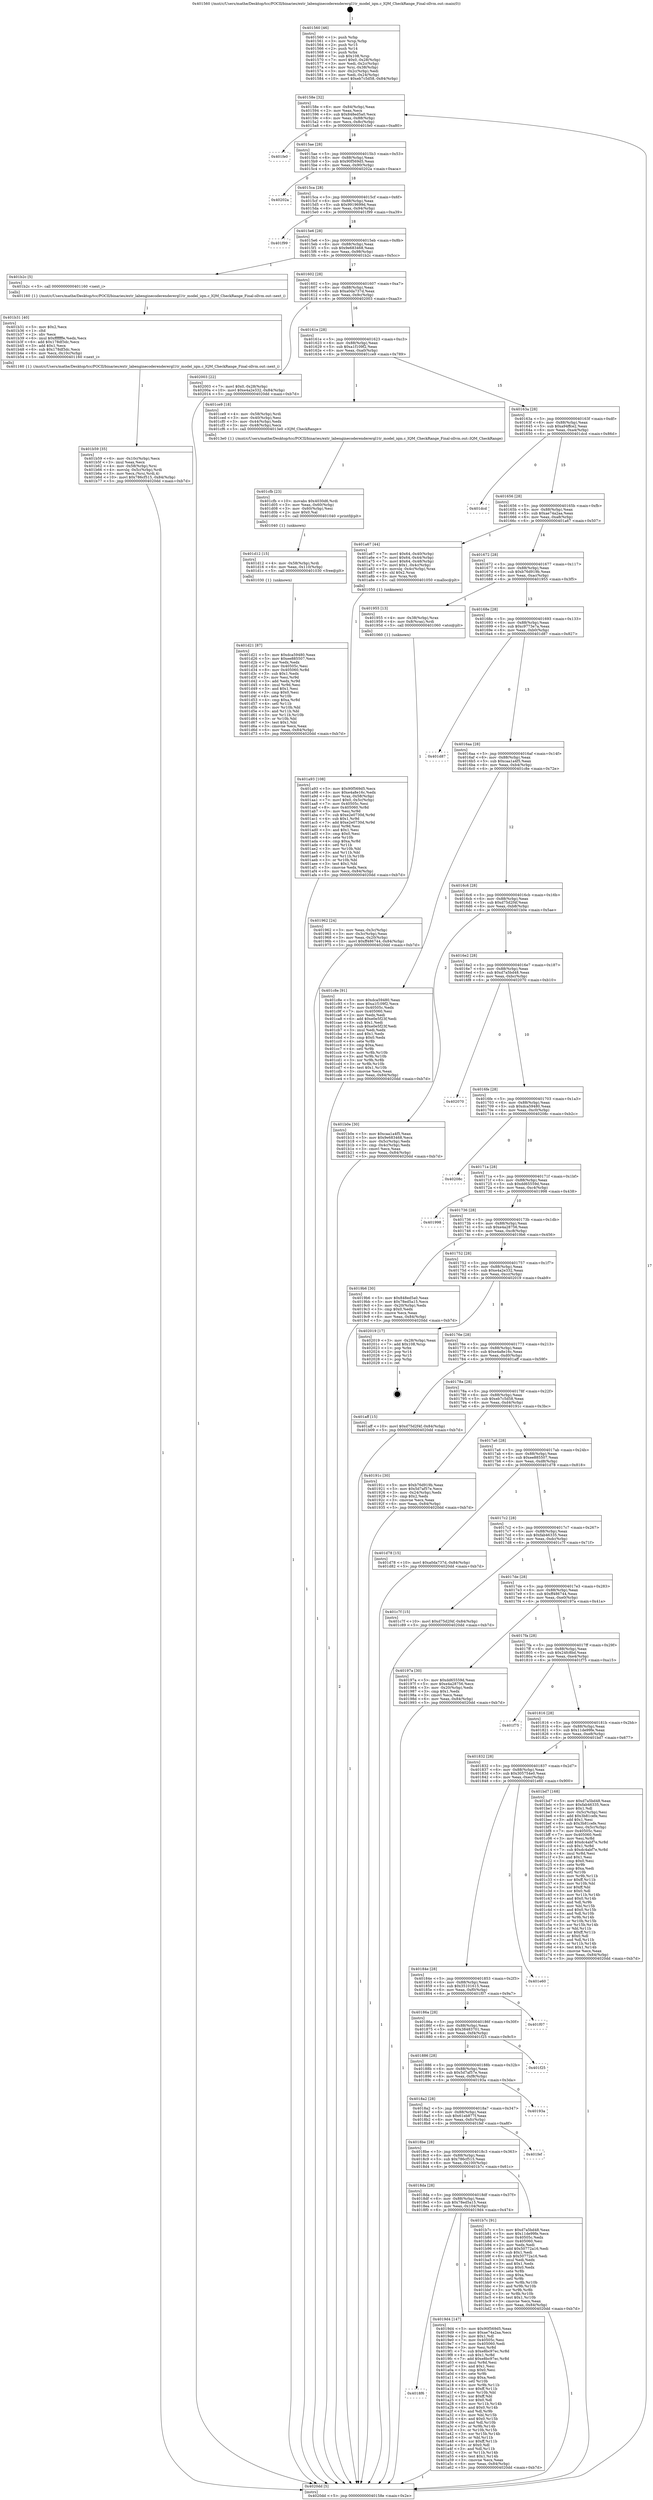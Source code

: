 digraph "0x401560" {
  label = "0x401560 (/mnt/c/Users/mathe/Desktop/tcc/POCII/binaries/extr_labenginecoderenderergl1tr_model_iqm.c_IQM_CheckRange_Final-ollvm.out::main(0))"
  labelloc = "t"
  node[shape=record]

  Entry [label="",width=0.3,height=0.3,shape=circle,fillcolor=black,style=filled]
  "0x40158e" [label="{
     0x40158e [32]\l
     | [instrs]\l
     &nbsp;&nbsp;0x40158e \<+6\>: mov -0x84(%rbp),%eax\l
     &nbsp;&nbsp;0x401594 \<+2\>: mov %eax,%ecx\l
     &nbsp;&nbsp;0x401596 \<+6\>: sub $0x848ed5a0,%ecx\l
     &nbsp;&nbsp;0x40159c \<+6\>: mov %eax,-0x88(%rbp)\l
     &nbsp;&nbsp;0x4015a2 \<+6\>: mov %ecx,-0x8c(%rbp)\l
     &nbsp;&nbsp;0x4015a8 \<+6\>: je 0000000000401fe0 \<main+0xa80\>\l
  }"]
  "0x401fe0" [label="{
     0x401fe0\l
  }", style=dashed]
  "0x4015ae" [label="{
     0x4015ae [28]\l
     | [instrs]\l
     &nbsp;&nbsp;0x4015ae \<+5\>: jmp 00000000004015b3 \<main+0x53\>\l
     &nbsp;&nbsp;0x4015b3 \<+6\>: mov -0x88(%rbp),%eax\l
     &nbsp;&nbsp;0x4015b9 \<+5\>: sub $0x90f569d5,%eax\l
     &nbsp;&nbsp;0x4015be \<+6\>: mov %eax,-0x90(%rbp)\l
     &nbsp;&nbsp;0x4015c4 \<+6\>: je 000000000040202a \<main+0xaca\>\l
  }"]
  Exit [label="",width=0.3,height=0.3,shape=circle,fillcolor=black,style=filled,peripheries=2]
  "0x40202a" [label="{
     0x40202a\l
  }", style=dashed]
  "0x4015ca" [label="{
     0x4015ca [28]\l
     | [instrs]\l
     &nbsp;&nbsp;0x4015ca \<+5\>: jmp 00000000004015cf \<main+0x6f\>\l
     &nbsp;&nbsp;0x4015cf \<+6\>: mov -0x88(%rbp),%eax\l
     &nbsp;&nbsp;0x4015d5 \<+5\>: sub $0x9919699d,%eax\l
     &nbsp;&nbsp;0x4015da \<+6\>: mov %eax,-0x94(%rbp)\l
     &nbsp;&nbsp;0x4015e0 \<+6\>: je 0000000000401f99 \<main+0xa39\>\l
  }"]
  "0x401d21" [label="{
     0x401d21 [87]\l
     | [instrs]\l
     &nbsp;&nbsp;0x401d21 \<+5\>: mov $0xdca59480,%eax\l
     &nbsp;&nbsp;0x401d26 \<+5\>: mov $0xee885507,%ecx\l
     &nbsp;&nbsp;0x401d2b \<+2\>: xor %edx,%edx\l
     &nbsp;&nbsp;0x401d2d \<+7\>: mov 0x40505c,%esi\l
     &nbsp;&nbsp;0x401d34 \<+8\>: mov 0x405060,%r8d\l
     &nbsp;&nbsp;0x401d3c \<+3\>: sub $0x1,%edx\l
     &nbsp;&nbsp;0x401d3f \<+3\>: mov %esi,%r9d\l
     &nbsp;&nbsp;0x401d42 \<+3\>: add %edx,%r9d\l
     &nbsp;&nbsp;0x401d45 \<+4\>: imul %r9d,%esi\l
     &nbsp;&nbsp;0x401d49 \<+3\>: and $0x1,%esi\l
     &nbsp;&nbsp;0x401d4c \<+3\>: cmp $0x0,%esi\l
     &nbsp;&nbsp;0x401d4f \<+4\>: sete %r10b\l
     &nbsp;&nbsp;0x401d53 \<+4\>: cmp $0xa,%r8d\l
     &nbsp;&nbsp;0x401d57 \<+4\>: setl %r11b\l
     &nbsp;&nbsp;0x401d5b \<+3\>: mov %r10b,%bl\l
     &nbsp;&nbsp;0x401d5e \<+3\>: and %r11b,%bl\l
     &nbsp;&nbsp;0x401d61 \<+3\>: xor %r11b,%r10b\l
     &nbsp;&nbsp;0x401d64 \<+3\>: or %r10b,%bl\l
     &nbsp;&nbsp;0x401d67 \<+3\>: test $0x1,%bl\l
     &nbsp;&nbsp;0x401d6a \<+3\>: cmovne %ecx,%eax\l
     &nbsp;&nbsp;0x401d6d \<+6\>: mov %eax,-0x84(%rbp)\l
     &nbsp;&nbsp;0x401d73 \<+5\>: jmp 00000000004020dd \<main+0xb7d\>\l
  }"]
  "0x401f99" [label="{
     0x401f99\l
  }", style=dashed]
  "0x4015e6" [label="{
     0x4015e6 [28]\l
     | [instrs]\l
     &nbsp;&nbsp;0x4015e6 \<+5\>: jmp 00000000004015eb \<main+0x8b\>\l
     &nbsp;&nbsp;0x4015eb \<+6\>: mov -0x88(%rbp),%eax\l
     &nbsp;&nbsp;0x4015f1 \<+5\>: sub $0x9e683468,%eax\l
     &nbsp;&nbsp;0x4015f6 \<+6\>: mov %eax,-0x98(%rbp)\l
     &nbsp;&nbsp;0x4015fc \<+6\>: je 0000000000401b2c \<main+0x5cc\>\l
  }"]
  "0x401d12" [label="{
     0x401d12 [15]\l
     | [instrs]\l
     &nbsp;&nbsp;0x401d12 \<+4\>: mov -0x58(%rbp),%rdi\l
     &nbsp;&nbsp;0x401d16 \<+6\>: mov %eax,-0x110(%rbp)\l
     &nbsp;&nbsp;0x401d1c \<+5\>: call 0000000000401030 \<free@plt\>\l
     | [calls]\l
     &nbsp;&nbsp;0x401030 \{1\} (unknown)\l
  }"]
  "0x401b2c" [label="{
     0x401b2c [5]\l
     | [instrs]\l
     &nbsp;&nbsp;0x401b2c \<+5\>: call 0000000000401160 \<next_i\>\l
     | [calls]\l
     &nbsp;&nbsp;0x401160 \{1\} (/mnt/c/Users/mathe/Desktop/tcc/POCII/binaries/extr_labenginecoderenderergl1tr_model_iqm.c_IQM_CheckRange_Final-ollvm.out::next_i)\l
  }"]
  "0x401602" [label="{
     0x401602 [28]\l
     | [instrs]\l
     &nbsp;&nbsp;0x401602 \<+5\>: jmp 0000000000401607 \<main+0xa7\>\l
     &nbsp;&nbsp;0x401607 \<+6\>: mov -0x88(%rbp),%eax\l
     &nbsp;&nbsp;0x40160d \<+5\>: sub $0xa0da737d,%eax\l
     &nbsp;&nbsp;0x401612 \<+6\>: mov %eax,-0x9c(%rbp)\l
     &nbsp;&nbsp;0x401618 \<+6\>: je 0000000000402003 \<main+0xaa3\>\l
  }"]
  "0x401cfb" [label="{
     0x401cfb [23]\l
     | [instrs]\l
     &nbsp;&nbsp;0x401cfb \<+10\>: movabs $0x4030d6,%rdi\l
     &nbsp;&nbsp;0x401d05 \<+3\>: mov %eax,-0x60(%rbp)\l
     &nbsp;&nbsp;0x401d08 \<+3\>: mov -0x60(%rbp),%esi\l
     &nbsp;&nbsp;0x401d0b \<+2\>: mov $0x0,%al\l
     &nbsp;&nbsp;0x401d0d \<+5\>: call 0000000000401040 \<printf@plt\>\l
     | [calls]\l
     &nbsp;&nbsp;0x401040 \{1\} (unknown)\l
  }"]
  "0x402003" [label="{
     0x402003 [22]\l
     | [instrs]\l
     &nbsp;&nbsp;0x402003 \<+7\>: movl $0x0,-0x28(%rbp)\l
     &nbsp;&nbsp;0x40200a \<+10\>: movl $0xe4a2e332,-0x84(%rbp)\l
     &nbsp;&nbsp;0x402014 \<+5\>: jmp 00000000004020dd \<main+0xb7d\>\l
  }"]
  "0x40161e" [label="{
     0x40161e [28]\l
     | [instrs]\l
     &nbsp;&nbsp;0x40161e \<+5\>: jmp 0000000000401623 \<main+0xc3\>\l
     &nbsp;&nbsp;0x401623 \<+6\>: mov -0x88(%rbp),%eax\l
     &nbsp;&nbsp;0x401629 \<+5\>: sub $0xa1f109f2,%eax\l
     &nbsp;&nbsp;0x40162e \<+6\>: mov %eax,-0xa0(%rbp)\l
     &nbsp;&nbsp;0x401634 \<+6\>: je 0000000000401ce9 \<main+0x789\>\l
  }"]
  "0x401b59" [label="{
     0x401b59 [35]\l
     | [instrs]\l
     &nbsp;&nbsp;0x401b59 \<+6\>: mov -0x10c(%rbp),%ecx\l
     &nbsp;&nbsp;0x401b5f \<+3\>: imul %eax,%ecx\l
     &nbsp;&nbsp;0x401b62 \<+4\>: mov -0x58(%rbp),%rsi\l
     &nbsp;&nbsp;0x401b66 \<+4\>: movslq -0x5c(%rbp),%rdi\l
     &nbsp;&nbsp;0x401b6a \<+3\>: mov %ecx,(%rsi,%rdi,4)\l
     &nbsp;&nbsp;0x401b6d \<+10\>: movl $0x786cf515,-0x84(%rbp)\l
     &nbsp;&nbsp;0x401b77 \<+5\>: jmp 00000000004020dd \<main+0xb7d\>\l
  }"]
  "0x401ce9" [label="{
     0x401ce9 [18]\l
     | [instrs]\l
     &nbsp;&nbsp;0x401ce9 \<+4\>: mov -0x58(%rbp),%rdi\l
     &nbsp;&nbsp;0x401ced \<+3\>: mov -0x40(%rbp),%esi\l
     &nbsp;&nbsp;0x401cf0 \<+3\>: mov -0x44(%rbp),%edx\l
     &nbsp;&nbsp;0x401cf3 \<+3\>: mov -0x48(%rbp),%ecx\l
     &nbsp;&nbsp;0x401cf6 \<+5\>: call 00000000004013e0 \<IQM_CheckRange\>\l
     | [calls]\l
     &nbsp;&nbsp;0x4013e0 \{1\} (/mnt/c/Users/mathe/Desktop/tcc/POCII/binaries/extr_labenginecoderenderergl1tr_model_iqm.c_IQM_CheckRange_Final-ollvm.out::IQM_CheckRange)\l
  }"]
  "0x40163a" [label="{
     0x40163a [28]\l
     | [instrs]\l
     &nbsp;&nbsp;0x40163a \<+5\>: jmp 000000000040163f \<main+0xdf\>\l
     &nbsp;&nbsp;0x40163f \<+6\>: mov -0x88(%rbp),%eax\l
     &nbsp;&nbsp;0x401645 \<+5\>: sub $0xa94ffce2,%eax\l
     &nbsp;&nbsp;0x40164a \<+6\>: mov %eax,-0xa4(%rbp)\l
     &nbsp;&nbsp;0x401650 \<+6\>: je 0000000000401dcd \<main+0x86d\>\l
  }"]
  "0x401b31" [label="{
     0x401b31 [40]\l
     | [instrs]\l
     &nbsp;&nbsp;0x401b31 \<+5\>: mov $0x2,%ecx\l
     &nbsp;&nbsp;0x401b36 \<+1\>: cltd\l
     &nbsp;&nbsp;0x401b37 \<+2\>: idiv %ecx\l
     &nbsp;&nbsp;0x401b39 \<+6\>: imul $0xfffffffe,%edx,%ecx\l
     &nbsp;&nbsp;0x401b3f \<+6\>: add $0x178df3dc,%ecx\l
     &nbsp;&nbsp;0x401b45 \<+3\>: add $0x1,%ecx\l
     &nbsp;&nbsp;0x401b48 \<+6\>: sub $0x178df3dc,%ecx\l
     &nbsp;&nbsp;0x401b4e \<+6\>: mov %ecx,-0x10c(%rbp)\l
     &nbsp;&nbsp;0x401b54 \<+5\>: call 0000000000401160 \<next_i\>\l
     | [calls]\l
     &nbsp;&nbsp;0x401160 \{1\} (/mnt/c/Users/mathe/Desktop/tcc/POCII/binaries/extr_labenginecoderenderergl1tr_model_iqm.c_IQM_CheckRange_Final-ollvm.out::next_i)\l
  }"]
  "0x401dcd" [label="{
     0x401dcd\l
  }", style=dashed]
  "0x401656" [label="{
     0x401656 [28]\l
     | [instrs]\l
     &nbsp;&nbsp;0x401656 \<+5\>: jmp 000000000040165b \<main+0xfb\>\l
     &nbsp;&nbsp;0x40165b \<+6\>: mov -0x88(%rbp),%eax\l
     &nbsp;&nbsp;0x401661 \<+5\>: sub $0xae74a2aa,%eax\l
     &nbsp;&nbsp;0x401666 \<+6\>: mov %eax,-0xa8(%rbp)\l
     &nbsp;&nbsp;0x40166c \<+6\>: je 0000000000401a67 \<main+0x507\>\l
  }"]
  "0x401a93" [label="{
     0x401a93 [108]\l
     | [instrs]\l
     &nbsp;&nbsp;0x401a93 \<+5\>: mov $0x90f569d5,%ecx\l
     &nbsp;&nbsp;0x401a98 \<+5\>: mov $0xe4a8e16c,%edx\l
     &nbsp;&nbsp;0x401a9d \<+4\>: mov %rax,-0x58(%rbp)\l
     &nbsp;&nbsp;0x401aa1 \<+7\>: movl $0x0,-0x5c(%rbp)\l
     &nbsp;&nbsp;0x401aa8 \<+7\>: mov 0x40505c,%esi\l
     &nbsp;&nbsp;0x401aaf \<+8\>: mov 0x405060,%r8d\l
     &nbsp;&nbsp;0x401ab7 \<+3\>: mov %esi,%r9d\l
     &nbsp;&nbsp;0x401aba \<+7\>: sub $0xe2e0730d,%r9d\l
     &nbsp;&nbsp;0x401ac1 \<+4\>: sub $0x1,%r9d\l
     &nbsp;&nbsp;0x401ac5 \<+7\>: add $0xe2e0730d,%r9d\l
     &nbsp;&nbsp;0x401acc \<+4\>: imul %r9d,%esi\l
     &nbsp;&nbsp;0x401ad0 \<+3\>: and $0x1,%esi\l
     &nbsp;&nbsp;0x401ad3 \<+3\>: cmp $0x0,%esi\l
     &nbsp;&nbsp;0x401ad6 \<+4\>: sete %r10b\l
     &nbsp;&nbsp;0x401ada \<+4\>: cmp $0xa,%r8d\l
     &nbsp;&nbsp;0x401ade \<+4\>: setl %r11b\l
     &nbsp;&nbsp;0x401ae2 \<+3\>: mov %r10b,%bl\l
     &nbsp;&nbsp;0x401ae5 \<+3\>: and %r11b,%bl\l
     &nbsp;&nbsp;0x401ae8 \<+3\>: xor %r11b,%r10b\l
     &nbsp;&nbsp;0x401aeb \<+3\>: or %r10b,%bl\l
     &nbsp;&nbsp;0x401aee \<+3\>: test $0x1,%bl\l
     &nbsp;&nbsp;0x401af1 \<+3\>: cmovne %edx,%ecx\l
     &nbsp;&nbsp;0x401af4 \<+6\>: mov %ecx,-0x84(%rbp)\l
     &nbsp;&nbsp;0x401afa \<+5\>: jmp 00000000004020dd \<main+0xb7d\>\l
  }"]
  "0x401a67" [label="{
     0x401a67 [44]\l
     | [instrs]\l
     &nbsp;&nbsp;0x401a67 \<+7\>: movl $0x64,-0x40(%rbp)\l
     &nbsp;&nbsp;0x401a6e \<+7\>: movl $0x64,-0x44(%rbp)\l
     &nbsp;&nbsp;0x401a75 \<+7\>: movl $0x64,-0x48(%rbp)\l
     &nbsp;&nbsp;0x401a7c \<+7\>: movl $0x1,-0x4c(%rbp)\l
     &nbsp;&nbsp;0x401a83 \<+4\>: movslq -0x4c(%rbp),%rax\l
     &nbsp;&nbsp;0x401a87 \<+4\>: shl $0x2,%rax\l
     &nbsp;&nbsp;0x401a8b \<+3\>: mov %rax,%rdi\l
     &nbsp;&nbsp;0x401a8e \<+5\>: call 0000000000401050 \<malloc@plt\>\l
     | [calls]\l
     &nbsp;&nbsp;0x401050 \{1\} (unknown)\l
  }"]
  "0x401672" [label="{
     0x401672 [28]\l
     | [instrs]\l
     &nbsp;&nbsp;0x401672 \<+5\>: jmp 0000000000401677 \<main+0x117\>\l
     &nbsp;&nbsp;0x401677 \<+6\>: mov -0x88(%rbp),%eax\l
     &nbsp;&nbsp;0x40167d \<+5\>: sub $0xb76d919b,%eax\l
     &nbsp;&nbsp;0x401682 \<+6\>: mov %eax,-0xac(%rbp)\l
     &nbsp;&nbsp;0x401688 \<+6\>: je 0000000000401955 \<main+0x3f5\>\l
  }"]
  "0x4018f6" [label="{
     0x4018f6\l
  }", style=dashed]
  "0x401955" [label="{
     0x401955 [13]\l
     | [instrs]\l
     &nbsp;&nbsp;0x401955 \<+4\>: mov -0x38(%rbp),%rax\l
     &nbsp;&nbsp;0x401959 \<+4\>: mov 0x8(%rax),%rdi\l
     &nbsp;&nbsp;0x40195d \<+5\>: call 0000000000401060 \<atoi@plt\>\l
     | [calls]\l
     &nbsp;&nbsp;0x401060 \{1\} (unknown)\l
  }"]
  "0x40168e" [label="{
     0x40168e [28]\l
     | [instrs]\l
     &nbsp;&nbsp;0x40168e \<+5\>: jmp 0000000000401693 \<main+0x133\>\l
     &nbsp;&nbsp;0x401693 \<+6\>: mov -0x88(%rbp),%eax\l
     &nbsp;&nbsp;0x401699 \<+5\>: sub $0xc9773e7a,%eax\l
     &nbsp;&nbsp;0x40169e \<+6\>: mov %eax,-0xb0(%rbp)\l
     &nbsp;&nbsp;0x4016a4 \<+6\>: je 0000000000401d87 \<main+0x827\>\l
  }"]
  "0x4019d4" [label="{
     0x4019d4 [147]\l
     | [instrs]\l
     &nbsp;&nbsp;0x4019d4 \<+5\>: mov $0x90f569d5,%eax\l
     &nbsp;&nbsp;0x4019d9 \<+5\>: mov $0xae74a2aa,%ecx\l
     &nbsp;&nbsp;0x4019de \<+2\>: mov $0x1,%dl\l
     &nbsp;&nbsp;0x4019e0 \<+7\>: mov 0x40505c,%esi\l
     &nbsp;&nbsp;0x4019e7 \<+7\>: mov 0x405060,%edi\l
     &nbsp;&nbsp;0x4019ee \<+3\>: mov %esi,%r8d\l
     &nbsp;&nbsp;0x4019f1 \<+7\>: sub $0xe8bc97ec,%r8d\l
     &nbsp;&nbsp;0x4019f8 \<+4\>: sub $0x1,%r8d\l
     &nbsp;&nbsp;0x4019fc \<+7\>: add $0xe8bc97ec,%r8d\l
     &nbsp;&nbsp;0x401a03 \<+4\>: imul %r8d,%esi\l
     &nbsp;&nbsp;0x401a07 \<+3\>: and $0x1,%esi\l
     &nbsp;&nbsp;0x401a0a \<+3\>: cmp $0x0,%esi\l
     &nbsp;&nbsp;0x401a0d \<+4\>: sete %r9b\l
     &nbsp;&nbsp;0x401a11 \<+3\>: cmp $0xa,%edi\l
     &nbsp;&nbsp;0x401a14 \<+4\>: setl %r10b\l
     &nbsp;&nbsp;0x401a18 \<+3\>: mov %r9b,%r11b\l
     &nbsp;&nbsp;0x401a1b \<+4\>: xor $0xff,%r11b\l
     &nbsp;&nbsp;0x401a1f \<+3\>: mov %r10b,%bl\l
     &nbsp;&nbsp;0x401a22 \<+3\>: xor $0xff,%bl\l
     &nbsp;&nbsp;0x401a25 \<+3\>: xor $0x0,%dl\l
     &nbsp;&nbsp;0x401a28 \<+3\>: mov %r11b,%r14b\l
     &nbsp;&nbsp;0x401a2b \<+4\>: and $0x0,%r14b\l
     &nbsp;&nbsp;0x401a2f \<+3\>: and %dl,%r9b\l
     &nbsp;&nbsp;0x401a32 \<+3\>: mov %bl,%r15b\l
     &nbsp;&nbsp;0x401a35 \<+4\>: and $0x0,%r15b\l
     &nbsp;&nbsp;0x401a39 \<+3\>: and %dl,%r10b\l
     &nbsp;&nbsp;0x401a3c \<+3\>: or %r9b,%r14b\l
     &nbsp;&nbsp;0x401a3f \<+3\>: or %r10b,%r15b\l
     &nbsp;&nbsp;0x401a42 \<+3\>: xor %r15b,%r14b\l
     &nbsp;&nbsp;0x401a45 \<+3\>: or %bl,%r11b\l
     &nbsp;&nbsp;0x401a48 \<+4\>: xor $0xff,%r11b\l
     &nbsp;&nbsp;0x401a4c \<+3\>: or $0x0,%dl\l
     &nbsp;&nbsp;0x401a4f \<+3\>: and %dl,%r11b\l
     &nbsp;&nbsp;0x401a52 \<+3\>: or %r11b,%r14b\l
     &nbsp;&nbsp;0x401a55 \<+4\>: test $0x1,%r14b\l
     &nbsp;&nbsp;0x401a59 \<+3\>: cmovne %ecx,%eax\l
     &nbsp;&nbsp;0x401a5c \<+6\>: mov %eax,-0x84(%rbp)\l
     &nbsp;&nbsp;0x401a62 \<+5\>: jmp 00000000004020dd \<main+0xb7d\>\l
  }"]
  "0x401d87" [label="{
     0x401d87\l
  }", style=dashed]
  "0x4016aa" [label="{
     0x4016aa [28]\l
     | [instrs]\l
     &nbsp;&nbsp;0x4016aa \<+5\>: jmp 00000000004016af \<main+0x14f\>\l
     &nbsp;&nbsp;0x4016af \<+6\>: mov -0x88(%rbp),%eax\l
     &nbsp;&nbsp;0x4016b5 \<+5\>: sub $0xcaa1a4f5,%eax\l
     &nbsp;&nbsp;0x4016ba \<+6\>: mov %eax,-0xb4(%rbp)\l
     &nbsp;&nbsp;0x4016c0 \<+6\>: je 0000000000401c8e \<main+0x72e\>\l
  }"]
  "0x4018da" [label="{
     0x4018da [28]\l
     | [instrs]\l
     &nbsp;&nbsp;0x4018da \<+5\>: jmp 00000000004018df \<main+0x37f\>\l
     &nbsp;&nbsp;0x4018df \<+6\>: mov -0x88(%rbp),%eax\l
     &nbsp;&nbsp;0x4018e5 \<+5\>: sub $0x78ed5a15,%eax\l
     &nbsp;&nbsp;0x4018ea \<+6\>: mov %eax,-0x104(%rbp)\l
     &nbsp;&nbsp;0x4018f0 \<+6\>: je 00000000004019d4 \<main+0x474\>\l
  }"]
  "0x401c8e" [label="{
     0x401c8e [91]\l
     | [instrs]\l
     &nbsp;&nbsp;0x401c8e \<+5\>: mov $0xdca59480,%eax\l
     &nbsp;&nbsp;0x401c93 \<+5\>: mov $0xa1f109f2,%ecx\l
     &nbsp;&nbsp;0x401c98 \<+7\>: mov 0x40505c,%edx\l
     &nbsp;&nbsp;0x401c9f \<+7\>: mov 0x405060,%esi\l
     &nbsp;&nbsp;0x401ca6 \<+2\>: mov %edx,%edi\l
     &nbsp;&nbsp;0x401ca8 \<+6\>: add $0xe0e5f23f,%edi\l
     &nbsp;&nbsp;0x401cae \<+3\>: sub $0x1,%edi\l
     &nbsp;&nbsp;0x401cb1 \<+6\>: sub $0xe0e5f23f,%edi\l
     &nbsp;&nbsp;0x401cb7 \<+3\>: imul %edi,%edx\l
     &nbsp;&nbsp;0x401cba \<+3\>: and $0x1,%edx\l
     &nbsp;&nbsp;0x401cbd \<+3\>: cmp $0x0,%edx\l
     &nbsp;&nbsp;0x401cc0 \<+4\>: sete %r8b\l
     &nbsp;&nbsp;0x401cc4 \<+3\>: cmp $0xa,%esi\l
     &nbsp;&nbsp;0x401cc7 \<+4\>: setl %r9b\l
     &nbsp;&nbsp;0x401ccb \<+3\>: mov %r8b,%r10b\l
     &nbsp;&nbsp;0x401cce \<+3\>: and %r9b,%r10b\l
     &nbsp;&nbsp;0x401cd1 \<+3\>: xor %r9b,%r8b\l
     &nbsp;&nbsp;0x401cd4 \<+3\>: or %r8b,%r10b\l
     &nbsp;&nbsp;0x401cd7 \<+4\>: test $0x1,%r10b\l
     &nbsp;&nbsp;0x401cdb \<+3\>: cmovne %ecx,%eax\l
     &nbsp;&nbsp;0x401cde \<+6\>: mov %eax,-0x84(%rbp)\l
     &nbsp;&nbsp;0x401ce4 \<+5\>: jmp 00000000004020dd \<main+0xb7d\>\l
  }"]
  "0x4016c6" [label="{
     0x4016c6 [28]\l
     | [instrs]\l
     &nbsp;&nbsp;0x4016c6 \<+5\>: jmp 00000000004016cb \<main+0x16b\>\l
     &nbsp;&nbsp;0x4016cb \<+6\>: mov -0x88(%rbp),%eax\l
     &nbsp;&nbsp;0x4016d1 \<+5\>: sub $0xd75d2f4f,%eax\l
     &nbsp;&nbsp;0x4016d6 \<+6\>: mov %eax,-0xb8(%rbp)\l
     &nbsp;&nbsp;0x4016dc \<+6\>: je 0000000000401b0e \<main+0x5ae\>\l
  }"]
  "0x401b7c" [label="{
     0x401b7c [91]\l
     | [instrs]\l
     &nbsp;&nbsp;0x401b7c \<+5\>: mov $0xd7a5bd48,%eax\l
     &nbsp;&nbsp;0x401b81 \<+5\>: mov $0x11de99fe,%ecx\l
     &nbsp;&nbsp;0x401b86 \<+7\>: mov 0x40505c,%edx\l
     &nbsp;&nbsp;0x401b8d \<+7\>: mov 0x405060,%esi\l
     &nbsp;&nbsp;0x401b94 \<+2\>: mov %edx,%edi\l
     &nbsp;&nbsp;0x401b96 \<+6\>: add $0x50772a16,%edi\l
     &nbsp;&nbsp;0x401b9c \<+3\>: sub $0x1,%edi\l
     &nbsp;&nbsp;0x401b9f \<+6\>: sub $0x50772a16,%edi\l
     &nbsp;&nbsp;0x401ba5 \<+3\>: imul %edi,%edx\l
     &nbsp;&nbsp;0x401ba8 \<+3\>: and $0x1,%edx\l
     &nbsp;&nbsp;0x401bab \<+3\>: cmp $0x0,%edx\l
     &nbsp;&nbsp;0x401bae \<+4\>: sete %r8b\l
     &nbsp;&nbsp;0x401bb2 \<+3\>: cmp $0xa,%esi\l
     &nbsp;&nbsp;0x401bb5 \<+4\>: setl %r9b\l
     &nbsp;&nbsp;0x401bb9 \<+3\>: mov %r8b,%r10b\l
     &nbsp;&nbsp;0x401bbc \<+3\>: and %r9b,%r10b\l
     &nbsp;&nbsp;0x401bbf \<+3\>: xor %r9b,%r8b\l
     &nbsp;&nbsp;0x401bc2 \<+3\>: or %r8b,%r10b\l
     &nbsp;&nbsp;0x401bc5 \<+4\>: test $0x1,%r10b\l
     &nbsp;&nbsp;0x401bc9 \<+3\>: cmovne %ecx,%eax\l
     &nbsp;&nbsp;0x401bcc \<+6\>: mov %eax,-0x84(%rbp)\l
     &nbsp;&nbsp;0x401bd2 \<+5\>: jmp 00000000004020dd \<main+0xb7d\>\l
  }"]
  "0x401b0e" [label="{
     0x401b0e [30]\l
     | [instrs]\l
     &nbsp;&nbsp;0x401b0e \<+5\>: mov $0xcaa1a4f5,%eax\l
     &nbsp;&nbsp;0x401b13 \<+5\>: mov $0x9e683468,%ecx\l
     &nbsp;&nbsp;0x401b18 \<+3\>: mov -0x5c(%rbp),%edx\l
     &nbsp;&nbsp;0x401b1b \<+3\>: cmp -0x4c(%rbp),%edx\l
     &nbsp;&nbsp;0x401b1e \<+3\>: cmovl %ecx,%eax\l
     &nbsp;&nbsp;0x401b21 \<+6\>: mov %eax,-0x84(%rbp)\l
     &nbsp;&nbsp;0x401b27 \<+5\>: jmp 00000000004020dd \<main+0xb7d\>\l
  }"]
  "0x4016e2" [label="{
     0x4016e2 [28]\l
     | [instrs]\l
     &nbsp;&nbsp;0x4016e2 \<+5\>: jmp 00000000004016e7 \<main+0x187\>\l
     &nbsp;&nbsp;0x4016e7 \<+6\>: mov -0x88(%rbp),%eax\l
     &nbsp;&nbsp;0x4016ed \<+5\>: sub $0xd7a5bd48,%eax\l
     &nbsp;&nbsp;0x4016f2 \<+6\>: mov %eax,-0xbc(%rbp)\l
     &nbsp;&nbsp;0x4016f8 \<+6\>: je 0000000000402070 \<main+0xb10\>\l
  }"]
  "0x4018be" [label="{
     0x4018be [28]\l
     | [instrs]\l
     &nbsp;&nbsp;0x4018be \<+5\>: jmp 00000000004018c3 \<main+0x363\>\l
     &nbsp;&nbsp;0x4018c3 \<+6\>: mov -0x88(%rbp),%eax\l
     &nbsp;&nbsp;0x4018c9 \<+5\>: sub $0x786cf515,%eax\l
     &nbsp;&nbsp;0x4018ce \<+6\>: mov %eax,-0x100(%rbp)\l
     &nbsp;&nbsp;0x4018d4 \<+6\>: je 0000000000401b7c \<main+0x61c\>\l
  }"]
  "0x402070" [label="{
     0x402070\l
  }", style=dashed]
  "0x4016fe" [label="{
     0x4016fe [28]\l
     | [instrs]\l
     &nbsp;&nbsp;0x4016fe \<+5\>: jmp 0000000000401703 \<main+0x1a3\>\l
     &nbsp;&nbsp;0x401703 \<+6\>: mov -0x88(%rbp),%eax\l
     &nbsp;&nbsp;0x401709 \<+5\>: sub $0xdca59480,%eax\l
     &nbsp;&nbsp;0x40170e \<+6\>: mov %eax,-0xc0(%rbp)\l
     &nbsp;&nbsp;0x401714 \<+6\>: je 000000000040208c \<main+0xb2c\>\l
  }"]
  "0x401fef" [label="{
     0x401fef\l
  }", style=dashed]
  "0x40208c" [label="{
     0x40208c\l
  }", style=dashed]
  "0x40171a" [label="{
     0x40171a [28]\l
     | [instrs]\l
     &nbsp;&nbsp;0x40171a \<+5\>: jmp 000000000040171f \<main+0x1bf\>\l
     &nbsp;&nbsp;0x40171f \<+6\>: mov -0x88(%rbp),%eax\l
     &nbsp;&nbsp;0x401725 \<+5\>: sub $0xdd65559d,%eax\l
     &nbsp;&nbsp;0x40172a \<+6\>: mov %eax,-0xc4(%rbp)\l
     &nbsp;&nbsp;0x401730 \<+6\>: je 0000000000401998 \<main+0x438\>\l
  }"]
  "0x4018a2" [label="{
     0x4018a2 [28]\l
     | [instrs]\l
     &nbsp;&nbsp;0x4018a2 \<+5\>: jmp 00000000004018a7 \<main+0x347\>\l
     &nbsp;&nbsp;0x4018a7 \<+6\>: mov -0x88(%rbp),%eax\l
     &nbsp;&nbsp;0x4018ad \<+5\>: sub $0x61eb877f,%eax\l
     &nbsp;&nbsp;0x4018b2 \<+6\>: mov %eax,-0xfc(%rbp)\l
     &nbsp;&nbsp;0x4018b8 \<+6\>: je 0000000000401fef \<main+0xa8f\>\l
  }"]
  "0x401998" [label="{
     0x401998\l
  }", style=dashed]
  "0x401736" [label="{
     0x401736 [28]\l
     | [instrs]\l
     &nbsp;&nbsp;0x401736 \<+5\>: jmp 000000000040173b \<main+0x1db\>\l
     &nbsp;&nbsp;0x40173b \<+6\>: mov -0x88(%rbp),%eax\l
     &nbsp;&nbsp;0x401741 \<+5\>: sub $0xe4a28756,%eax\l
     &nbsp;&nbsp;0x401746 \<+6\>: mov %eax,-0xc8(%rbp)\l
     &nbsp;&nbsp;0x40174c \<+6\>: je 00000000004019b6 \<main+0x456\>\l
  }"]
  "0x40193a" [label="{
     0x40193a\l
  }", style=dashed]
  "0x4019b6" [label="{
     0x4019b6 [30]\l
     | [instrs]\l
     &nbsp;&nbsp;0x4019b6 \<+5\>: mov $0x848ed5a0,%eax\l
     &nbsp;&nbsp;0x4019bb \<+5\>: mov $0x78ed5a15,%ecx\l
     &nbsp;&nbsp;0x4019c0 \<+3\>: mov -0x20(%rbp),%edx\l
     &nbsp;&nbsp;0x4019c3 \<+3\>: cmp $0x0,%edx\l
     &nbsp;&nbsp;0x4019c6 \<+3\>: cmove %ecx,%eax\l
     &nbsp;&nbsp;0x4019c9 \<+6\>: mov %eax,-0x84(%rbp)\l
     &nbsp;&nbsp;0x4019cf \<+5\>: jmp 00000000004020dd \<main+0xb7d\>\l
  }"]
  "0x401752" [label="{
     0x401752 [28]\l
     | [instrs]\l
     &nbsp;&nbsp;0x401752 \<+5\>: jmp 0000000000401757 \<main+0x1f7\>\l
     &nbsp;&nbsp;0x401757 \<+6\>: mov -0x88(%rbp),%eax\l
     &nbsp;&nbsp;0x40175d \<+5\>: sub $0xe4a2e332,%eax\l
     &nbsp;&nbsp;0x401762 \<+6\>: mov %eax,-0xcc(%rbp)\l
     &nbsp;&nbsp;0x401768 \<+6\>: je 0000000000402019 \<main+0xab9\>\l
  }"]
  "0x401886" [label="{
     0x401886 [28]\l
     | [instrs]\l
     &nbsp;&nbsp;0x401886 \<+5\>: jmp 000000000040188b \<main+0x32b\>\l
     &nbsp;&nbsp;0x40188b \<+6\>: mov -0x88(%rbp),%eax\l
     &nbsp;&nbsp;0x401891 \<+5\>: sub $0x5d7af57e,%eax\l
     &nbsp;&nbsp;0x401896 \<+6\>: mov %eax,-0xf8(%rbp)\l
     &nbsp;&nbsp;0x40189c \<+6\>: je 000000000040193a \<main+0x3da\>\l
  }"]
  "0x402019" [label="{
     0x402019 [17]\l
     | [instrs]\l
     &nbsp;&nbsp;0x402019 \<+3\>: mov -0x28(%rbp),%eax\l
     &nbsp;&nbsp;0x40201c \<+7\>: add $0x108,%rsp\l
     &nbsp;&nbsp;0x402023 \<+1\>: pop %rbx\l
     &nbsp;&nbsp;0x402024 \<+2\>: pop %r14\l
     &nbsp;&nbsp;0x402026 \<+2\>: pop %r15\l
     &nbsp;&nbsp;0x402028 \<+1\>: pop %rbp\l
     &nbsp;&nbsp;0x402029 \<+1\>: ret\l
  }"]
  "0x40176e" [label="{
     0x40176e [28]\l
     | [instrs]\l
     &nbsp;&nbsp;0x40176e \<+5\>: jmp 0000000000401773 \<main+0x213\>\l
     &nbsp;&nbsp;0x401773 \<+6\>: mov -0x88(%rbp),%eax\l
     &nbsp;&nbsp;0x401779 \<+5\>: sub $0xe4a8e16c,%eax\l
     &nbsp;&nbsp;0x40177e \<+6\>: mov %eax,-0xd0(%rbp)\l
     &nbsp;&nbsp;0x401784 \<+6\>: je 0000000000401aff \<main+0x59f\>\l
  }"]
  "0x401f25" [label="{
     0x401f25\l
  }", style=dashed]
  "0x401aff" [label="{
     0x401aff [15]\l
     | [instrs]\l
     &nbsp;&nbsp;0x401aff \<+10\>: movl $0xd75d2f4f,-0x84(%rbp)\l
     &nbsp;&nbsp;0x401b09 \<+5\>: jmp 00000000004020dd \<main+0xb7d\>\l
  }"]
  "0x40178a" [label="{
     0x40178a [28]\l
     | [instrs]\l
     &nbsp;&nbsp;0x40178a \<+5\>: jmp 000000000040178f \<main+0x22f\>\l
     &nbsp;&nbsp;0x40178f \<+6\>: mov -0x88(%rbp),%eax\l
     &nbsp;&nbsp;0x401795 \<+5\>: sub $0xeb7c5d58,%eax\l
     &nbsp;&nbsp;0x40179a \<+6\>: mov %eax,-0xd4(%rbp)\l
     &nbsp;&nbsp;0x4017a0 \<+6\>: je 000000000040191c \<main+0x3bc\>\l
  }"]
  "0x40186a" [label="{
     0x40186a [28]\l
     | [instrs]\l
     &nbsp;&nbsp;0x40186a \<+5\>: jmp 000000000040186f \<main+0x30f\>\l
     &nbsp;&nbsp;0x40186f \<+6\>: mov -0x88(%rbp),%eax\l
     &nbsp;&nbsp;0x401875 \<+5\>: sub $0x38483701,%eax\l
     &nbsp;&nbsp;0x40187a \<+6\>: mov %eax,-0xf4(%rbp)\l
     &nbsp;&nbsp;0x401880 \<+6\>: je 0000000000401f25 \<main+0x9c5\>\l
  }"]
  "0x40191c" [label="{
     0x40191c [30]\l
     | [instrs]\l
     &nbsp;&nbsp;0x40191c \<+5\>: mov $0xb76d919b,%eax\l
     &nbsp;&nbsp;0x401921 \<+5\>: mov $0x5d7af57e,%ecx\l
     &nbsp;&nbsp;0x401926 \<+3\>: mov -0x24(%rbp),%edx\l
     &nbsp;&nbsp;0x401929 \<+3\>: cmp $0x2,%edx\l
     &nbsp;&nbsp;0x40192c \<+3\>: cmovne %ecx,%eax\l
     &nbsp;&nbsp;0x40192f \<+6\>: mov %eax,-0x84(%rbp)\l
     &nbsp;&nbsp;0x401935 \<+5\>: jmp 00000000004020dd \<main+0xb7d\>\l
  }"]
  "0x4017a6" [label="{
     0x4017a6 [28]\l
     | [instrs]\l
     &nbsp;&nbsp;0x4017a6 \<+5\>: jmp 00000000004017ab \<main+0x24b\>\l
     &nbsp;&nbsp;0x4017ab \<+6\>: mov -0x88(%rbp),%eax\l
     &nbsp;&nbsp;0x4017b1 \<+5\>: sub $0xee885507,%eax\l
     &nbsp;&nbsp;0x4017b6 \<+6\>: mov %eax,-0xd8(%rbp)\l
     &nbsp;&nbsp;0x4017bc \<+6\>: je 0000000000401d78 \<main+0x818\>\l
  }"]
  "0x4020dd" [label="{
     0x4020dd [5]\l
     | [instrs]\l
     &nbsp;&nbsp;0x4020dd \<+5\>: jmp 000000000040158e \<main+0x2e\>\l
  }"]
  "0x401560" [label="{
     0x401560 [46]\l
     | [instrs]\l
     &nbsp;&nbsp;0x401560 \<+1\>: push %rbp\l
     &nbsp;&nbsp;0x401561 \<+3\>: mov %rsp,%rbp\l
     &nbsp;&nbsp;0x401564 \<+2\>: push %r15\l
     &nbsp;&nbsp;0x401566 \<+2\>: push %r14\l
     &nbsp;&nbsp;0x401568 \<+1\>: push %rbx\l
     &nbsp;&nbsp;0x401569 \<+7\>: sub $0x108,%rsp\l
     &nbsp;&nbsp;0x401570 \<+7\>: movl $0x0,-0x28(%rbp)\l
     &nbsp;&nbsp;0x401577 \<+3\>: mov %edi,-0x2c(%rbp)\l
     &nbsp;&nbsp;0x40157a \<+4\>: mov %rsi,-0x38(%rbp)\l
     &nbsp;&nbsp;0x40157e \<+3\>: mov -0x2c(%rbp),%edi\l
     &nbsp;&nbsp;0x401581 \<+3\>: mov %edi,-0x24(%rbp)\l
     &nbsp;&nbsp;0x401584 \<+10\>: movl $0xeb7c5d58,-0x84(%rbp)\l
  }"]
  "0x401962" [label="{
     0x401962 [24]\l
     | [instrs]\l
     &nbsp;&nbsp;0x401962 \<+3\>: mov %eax,-0x3c(%rbp)\l
     &nbsp;&nbsp;0x401965 \<+3\>: mov -0x3c(%rbp),%eax\l
     &nbsp;&nbsp;0x401968 \<+3\>: mov %eax,-0x20(%rbp)\l
     &nbsp;&nbsp;0x40196b \<+10\>: movl $0xff486744,-0x84(%rbp)\l
     &nbsp;&nbsp;0x401975 \<+5\>: jmp 00000000004020dd \<main+0xb7d\>\l
  }"]
  "0x401f07" [label="{
     0x401f07\l
  }", style=dashed]
  "0x401d78" [label="{
     0x401d78 [15]\l
     | [instrs]\l
     &nbsp;&nbsp;0x401d78 \<+10\>: movl $0xa0da737d,-0x84(%rbp)\l
     &nbsp;&nbsp;0x401d82 \<+5\>: jmp 00000000004020dd \<main+0xb7d\>\l
  }"]
  "0x4017c2" [label="{
     0x4017c2 [28]\l
     | [instrs]\l
     &nbsp;&nbsp;0x4017c2 \<+5\>: jmp 00000000004017c7 \<main+0x267\>\l
     &nbsp;&nbsp;0x4017c7 \<+6\>: mov -0x88(%rbp),%eax\l
     &nbsp;&nbsp;0x4017cd \<+5\>: sub $0xfab46335,%eax\l
     &nbsp;&nbsp;0x4017d2 \<+6\>: mov %eax,-0xdc(%rbp)\l
     &nbsp;&nbsp;0x4017d8 \<+6\>: je 0000000000401c7f \<main+0x71f\>\l
  }"]
  "0x40184e" [label="{
     0x40184e [28]\l
     | [instrs]\l
     &nbsp;&nbsp;0x40184e \<+5\>: jmp 0000000000401853 \<main+0x2f3\>\l
     &nbsp;&nbsp;0x401853 \<+6\>: mov -0x88(%rbp),%eax\l
     &nbsp;&nbsp;0x401859 \<+5\>: sub $0x35101615,%eax\l
     &nbsp;&nbsp;0x40185e \<+6\>: mov %eax,-0xf0(%rbp)\l
     &nbsp;&nbsp;0x401864 \<+6\>: je 0000000000401f07 \<main+0x9a7\>\l
  }"]
  "0x401c7f" [label="{
     0x401c7f [15]\l
     | [instrs]\l
     &nbsp;&nbsp;0x401c7f \<+10\>: movl $0xd75d2f4f,-0x84(%rbp)\l
     &nbsp;&nbsp;0x401c89 \<+5\>: jmp 00000000004020dd \<main+0xb7d\>\l
  }"]
  "0x4017de" [label="{
     0x4017de [28]\l
     | [instrs]\l
     &nbsp;&nbsp;0x4017de \<+5\>: jmp 00000000004017e3 \<main+0x283\>\l
     &nbsp;&nbsp;0x4017e3 \<+6\>: mov -0x88(%rbp),%eax\l
     &nbsp;&nbsp;0x4017e9 \<+5\>: sub $0xff486744,%eax\l
     &nbsp;&nbsp;0x4017ee \<+6\>: mov %eax,-0xe0(%rbp)\l
     &nbsp;&nbsp;0x4017f4 \<+6\>: je 000000000040197a \<main+0x41a\>\l
  }"]
  "0x401e60" [label="{
     0x401e60\l
  }", style=dashed]
  "0x40197a" [label="{
     0x40197a [30]\l
     | [instrs]\l
     &nbsp;&nbsp;0x40197a \<+5\>: mov $0xdd65559d,%eax\l
     &nbsp;&nbsp;0x40197f \<+5\>: mov $0xe4a28756,%ecx\l
     &nbsp;&nbsp;0x401984 \<+3\>: mov -0x20(%rbp),%edx\l
     &nbsp;&nbsp;0x401987 \<+3\>: cmp $0x1,%edx\l
     &nbsp;&nbsp;0x40198a \<+3\>: cmovl %ecx,%eax\l
     &nbsp;&nbsp;0x40198d \<+6\>: mov %eax,-0x84(%rbp)\l
     &nbsp;&nbsp;0x401993 \<+5\>: jmp 00000000004020dd \<main+0xb7d\>\l
  }"]
  "0x4017fa" [label="{
     0x4017fa [28]\l
     | [instrs]\l
     &nbsp;&nbsp;0x4017fa \<+5\>: jmp 00000000004017ff \<main+0x29f\>\l
     &nbsp;&nbsp;0x4017ff \<+6\>: mov -0x88(%rbp),%eax\l
     &nbsp;&nbsp;0x401805 \<+5\>: sub $0x24fc8bd,%eax\l
     &nbsp;&nbsp;0x40180a \<+6\>: mov %eax,-0xe4(%rbp)\l
     &nbsp;&nbsp;0x401810 \<+6\>: je 0000000000401f75 \<main+0xa15\>\l
  }"]
  "0x401832" [label="{
     0x401832 [28]\l
     | [instrs]\l
     &nbsp;&nbsp;0x401832 \<+5\>: jmp 0000000000401837 \<main+0x2d7\>\l
     &nbsp;&nbsp;0x401837 \<+6\>: mov -0x88(%rbp),%eax\l
     &nbsp;&nbsp;0x40183d \<+5\>: sub $0x305754e0,%eax\l
     &nbsp;&nbsp;0x401842 \<+6\>: mov %eax,-0xec(%rbp)\l
     &nbsp;&nbsp;0x401848 \<+6\>: je 0000000000401e60 \<main+0x900\>\l
  }"]
  "0x401f75" [label="{
     0x401f75\l
  }", style=dashed]
  "0x401816" [label="{
     0x401816 [28]\l
     | [instrs]\l
     &nbsp;&nbsp;0x401816 \<+5\>: jmp 000000000040181b \<main+0x2bb\>\l
     &nbsp;&nbsp;0x40181b \<+6\>: mov -0x88(%rbp),%eax\l
     &nbsp;&nbsp;0x401821 \<+5\>: sub $0x11de99fe,%eax\l
     &nbsp;&nbsp;0x401826 \<+6\>: mov %eax,-0xe8(%rbp)\l
     &nbsp;&nbsp;0x40182c \<+6\>: je 0000000000401bd7 \<main+0x677\>\l
  }"]
  "0x401bd7" [label="{
     0x401bd7 [168]\l
     | [instrs]\l
     &nbsp;&nbsp;0x401bd7 \<+5\>: mov $0xd7a5bd48,%eax\l
     &nbsp;&nbsp;0x401bdc \<+5\>: mov $0xfab46335,%ecx\l
     &nbsp;&nbsp;0x401be1 \<+2\>: mov $0x1,%dl\l
     &nbsp;&nbsp;0x401be3 \<+3\>: mov -0x5c(%rbp),%esi\l
     &nbsp;&nbsp;0x401be6 \<+6\>: add $0x3b81cefe,%esi\l
     &nbsp;&nbsp;0x401bec \<+3\>: add $0x1,%esi\l
     &nbsp;&nbsp;0x401bef \<+6\>: sub $0x3b81cefe,%esi\l
     &nbsp;&nbsp;0x401bf5 \<+3\>: mov %esi,-0x5c(%rbp)\l
     &nbsp;&nbsp;0x401bf8 \<+7\>: mov 0x40505c,%esi\l
     &nbsp;&nbsp;0x401bff \<+7\>: mov 0x405060,%edi\l
     &nbsp;&nbsp;0x401c06 \<+3\>: mov %esi,%r8d\l
     &nbsp;&nbsp;0x401c09 \<+7\>: add $0xdc4abf7e,%r8d\l
     &nbsp;&nbsp;0x401c10 \<+4\>: sub $0x1,%r8d\l
     &nbsp;&nbsp;0x401c14 \<+7\>: sub $0xdc4abf7e,%r8d\l
     &nbsp;&nbsp;0x401c1b \<+4\>: imul %r8d,%esi\l
     &nbsp;&nbsp;0x401c1f \<+3\>: and $0x1,%esi\l
     &nbsp;&nbsp;0x401c22 \<+3\>: cmp $0x0,%esi\l
     &nbsp;&nbsp;0x401c25 \<+4\>: sete %r9b\l
     &nbsp;&nbsp;0x401c29 \<+3\>: cmp $0xa,%edi\l
     &nbsp;&nbsp;0x401c2c \<+4\>: setl %r10b\l
     &nbsp;&nbsp;0x401c30 \<+3\>: mov %r9b,%r11b\l
     &nbsp;&nbsp;0x401c33 \<+4\>: xor $0xff,%r11b\l
     &nbsp;&nbsp;0x401c37 \<+3\>: mov %r10b,%bl\l
     &nbsp;&nbsp;0x401c3a \<+3\>: xor $0xff,%bl\l
     &nbsp;&nbsp;0x401c3d \<+3\>: xor $0x0,%dl\l
     &nbsp;&nbsp;0x401c40 \<+3\>: mov %r11b,%r14b\l
     &nbsp;&nbsp;0x401c43 \<+4\>: and $0x0,%r14b\l
     &nbsp;&nbsp;0x401c47 \<+3\>: and %dl,%r9b\l
     &nbsp;&nbsp;0x401c4a \<+3\>: mov %bl,%r15b\l
     &nbsp;&nbsp;0x401c4d \<+4\>: and $0x0,%r15b\l
     &nbsp;&nbsp;0x401c51 \<+3\>: and %dl,%r10b\l
     &nbsp;&nbsp;0x401c54 \<+3\>: or %r9b,%r14b\l
     &nbsp;&nbsp;0x401c57 \<+3\>: or %r10b,%r15b\l
     &nbsp;&nbsp;0x401c5a \<+3\>: xor %r15b,%r14b\l
     &nbsp;&nbsp;0x401c5d \<+3\>: or %bl,%r11b\l
     &nbsp;&nbsp;0x401c60 \<+4\>: xor $0xff,%r11b\l
     &nbsp;&nbsp;0x401c64 \<+3\>: or $0x0,%dl\l
     &nbsp;&nbsp;0x401c67 \<+3\>: and %dl,%r11b\l
     &nbsp;&nbsp;0x401c6a \<+3\>: or %r11b,%r14b\l
     &nbsp;&nbsp;0x401c6d \<+4\>: test $0x1,%r14b\l
     &nbsp;&nbsp;0x401c71 \<+3\>: cmovne %ecx,%eax\l
     &nbsp;&nbsp;0x401c74 \<+6\>: mov %eax,-0x84(%rbp)\l
     &nbsp;&nbsp;0x401c7a \<+5\>: jmp 00000000004020dd \<main+0xb7d\>\l
  }"]
  Entry -> "0x401560" [label=" 1"]
  "0x40158e" -> "0x401fe0" [label=" 0"]
  "0x40158e" -> "0x4015ae" [label=" 18"]
  "0x402019" -> Exit [label=" 1"]
  "0x4015ae" -> "0x40202a" [label=" 0"]
  "0x4015ae" -> "0x4015ca" [label=" 18"]
  "0x402003" -> "0x4020dd" [label=" 1"]
  "0x4015ca" -> "0x401f99" [label=" 0"]
  "0x4015ca" -> "0x4015e6" [label=" 18"]
  "0x401d78" -> "0x4020dd" [label=" 1"]
  "0x4015e6" -> "0x401b2c" [label=" 1"]
  "0x4015e6" -> "0x401602" [label=" 17"]
  "0x401d21" -> "0x4020dd" [label=" 1"]
  "0x401602" -> "0x402003" [label=" 1"]
  "0x401602" -> "0x40161e" [label=" 16"]
  "0x401d12" -> "0x401d21" [label=" 1"]
  "0x40161e" -> "0x401ce9" [label=" 1"]
  "0x40161e" -> "0x40163a" [label=" 15"]
  "0x401cfb" -> "0x401d12" [label=" 1"]
  "0x40163a" -> "0x401dcd" [label=" 0"]
  "0x40163a" -> "0x401656" [label=" 15"]
  "0x401ce9" -> "0x401cfb" [label=" 1"]
  "0x401656" -> "0x401a67" [label=" 1"]
  "0x401656" -> "0x401672" [label=" 14"]
  "0x401c8e" -> "0x4020dd" [label=" 1"]
  "0x401672" -> "0x401955" [label=" 1"]
  "0x401672" -> "0x40168e" [label=" 13"]
  "0x401c7f" -> "0x4020dd" [label=" 1"]
  "0x40168e" -> "0x401d87" [label=" 0"]
  "0x40168e" -> "0x4016aa" [label=" 13"]
  "0x401bd7" -> "0x4020dd" [label=" 1"]
  "0x4016aa" -> "0x401c8e" [label=" 1"]
  "0x4016aa" -> "0x4016c6" [label=" 12"]
  "0x401b59" -> "0x4020dd" [label=" 1"]
  "0x4016c6" -> "0x401b0e" [label=" 2"]
  "0x4016c6" -> "0x4016e2" [label=" 10"]
  "0x401b31" -> "0x401b59" [label=" 1"]
  "0x4016e2" -> "0x402070" [label=" 0"]
  "0x4016e2" -> "0x4016fe" [label=" 10"]
  "0x401b0e" -> "0x4020dd" [label=" 2"]
  "0x4016fe" -> "0x40208c" [label=" 0"]
  "0x4016fe" -> "0x40171a" [label=" 10"]
  "0x401aff" -> "0x4020dd" [label=" 1"]
  "0x40171a" -> "0x401998" [label=" 0"]
  "0x40171a" -> "0x401736" [label=" 10"]
  "0x401a67" -> "0x401a93" [label=" 1"]
  "0x401736" -> "0x4019b6" [label=" 1"]
  "0x401736" -> "0x401752" [label=" 9"]
  "0x4019d4" -> "0x4020dd" [label=" 1"]
  "0x401752" -> "0x402019" [label=" 1"]
  "0x401752" -> "0x40176e" [label=" 8"]
  "0x4018da" -> "0x4019d4" [label=" 1"]
  "0x40176e" -> "0x401aff" [label=" 1"]
  "0x40176e" -> "0x40178a" [label=" 7"]
  "0x401b7c" -> "0x4020dd" [label=" 1"]
  "0x40178a" -> "0x40191c" [label=" 1"]
  "0x40178a" -> "0x4017a6" [label=" 6"]
  "0x40191c" -> "0x4020dd" [label=" 1"]
  "0x401560" -> "0x40158e" [label=" 1"]
  "0x4020dd" -> "0x40158e" [label=" 17"]
  "0x401955" -> "0x401962" [label=" 1"]
  "0x401962" -> "0x4020dd" [label=" 1"]
  "0x4018be" -> "0x401b7c" [label=" 1"]
  "0x4017a6" -> "0x401d78" [label=" 1"]
  "0x4017a6" -> "0x4017c2" [label=" 5"]
  "0x401b2c" -> "0x401b31" [label=" 1"]
  "0x4017c2" -> "0x401c7f" [label=" 1"]
  "0x4017c2" -> "0x4017de" [label=" 4"]
  "0x4018a2" -> "0x401fef" [label=" 0"]
  "0x4017de" -> "0x40197a" [label=" 1"]
  "0x4017de" -> "0x4017fa" [label=" 3"]
  "0x40197a" -> "0x4020dd" [label=" 1"]
  "0x4019b6" -> "0x4020dd" [label=" 1"]
  "0x401a93" -> "0x4020dd" [label=" 1"]
  "0x4017fa" -> "0x401f75" [label=" 0"]
  "0x4017fa" -> "0x401816" [label=" 3"]
  "0x401886" -> "0x40193a" [label=" 0"]
  "0x401816" -> "0x401bd7" [label=" 1"]
  "0x401816" -> "0x401832" [label=" 2"]
  "0x401886" -> "0x4018a2" [label=" 2"]
  "0x401832" -> "0x401e60" [label=" 0"]
  "0x401832" -> "0x40184e" [label=" 2"]
  "0x4018a2" -> "0x4018be" [label=" 2"]
  "0x40184e" -> "0x401f07" [label=" 0"]
  "0x40184e" -> "0x40186a" [label=" 2"]
  "0x4018be" -> "0x4018da" [label=" 1"]
  "0x40186a" -> "0x401f25" [label=" 0"]
  "0x40186a" -> "0x401886" [label=" 2"]
  "0x4018da" -> "0x4018f6" [label=" 0"]
}
